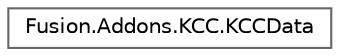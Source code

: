 digraph "Graphical Class Hierarchy"
{
 // LATEX_PDF_SIZE
  bgcolor="transparent";
  edge [fontname=Helvetica,fontsize=10,labelfontname=Helvetica,labelfontsize=10];
  node [fontname=Helvetica,fontsize=10,shape=box,height=0.2,width=0.4];
  rankdir="LR";
  Node0 [id="Node000000",label="Fusion.Addons.KCC.KCCData",height=0.2,width=0.4,color="grey40", fillcolor="white", style="filled",URL="$class_fusion_1_1_addons_1_1_k_c_c_1_1_k_c_c_data.html",tooltip="Partial implementation of KCCData class to extend public API with sprint functionality...."];
}
